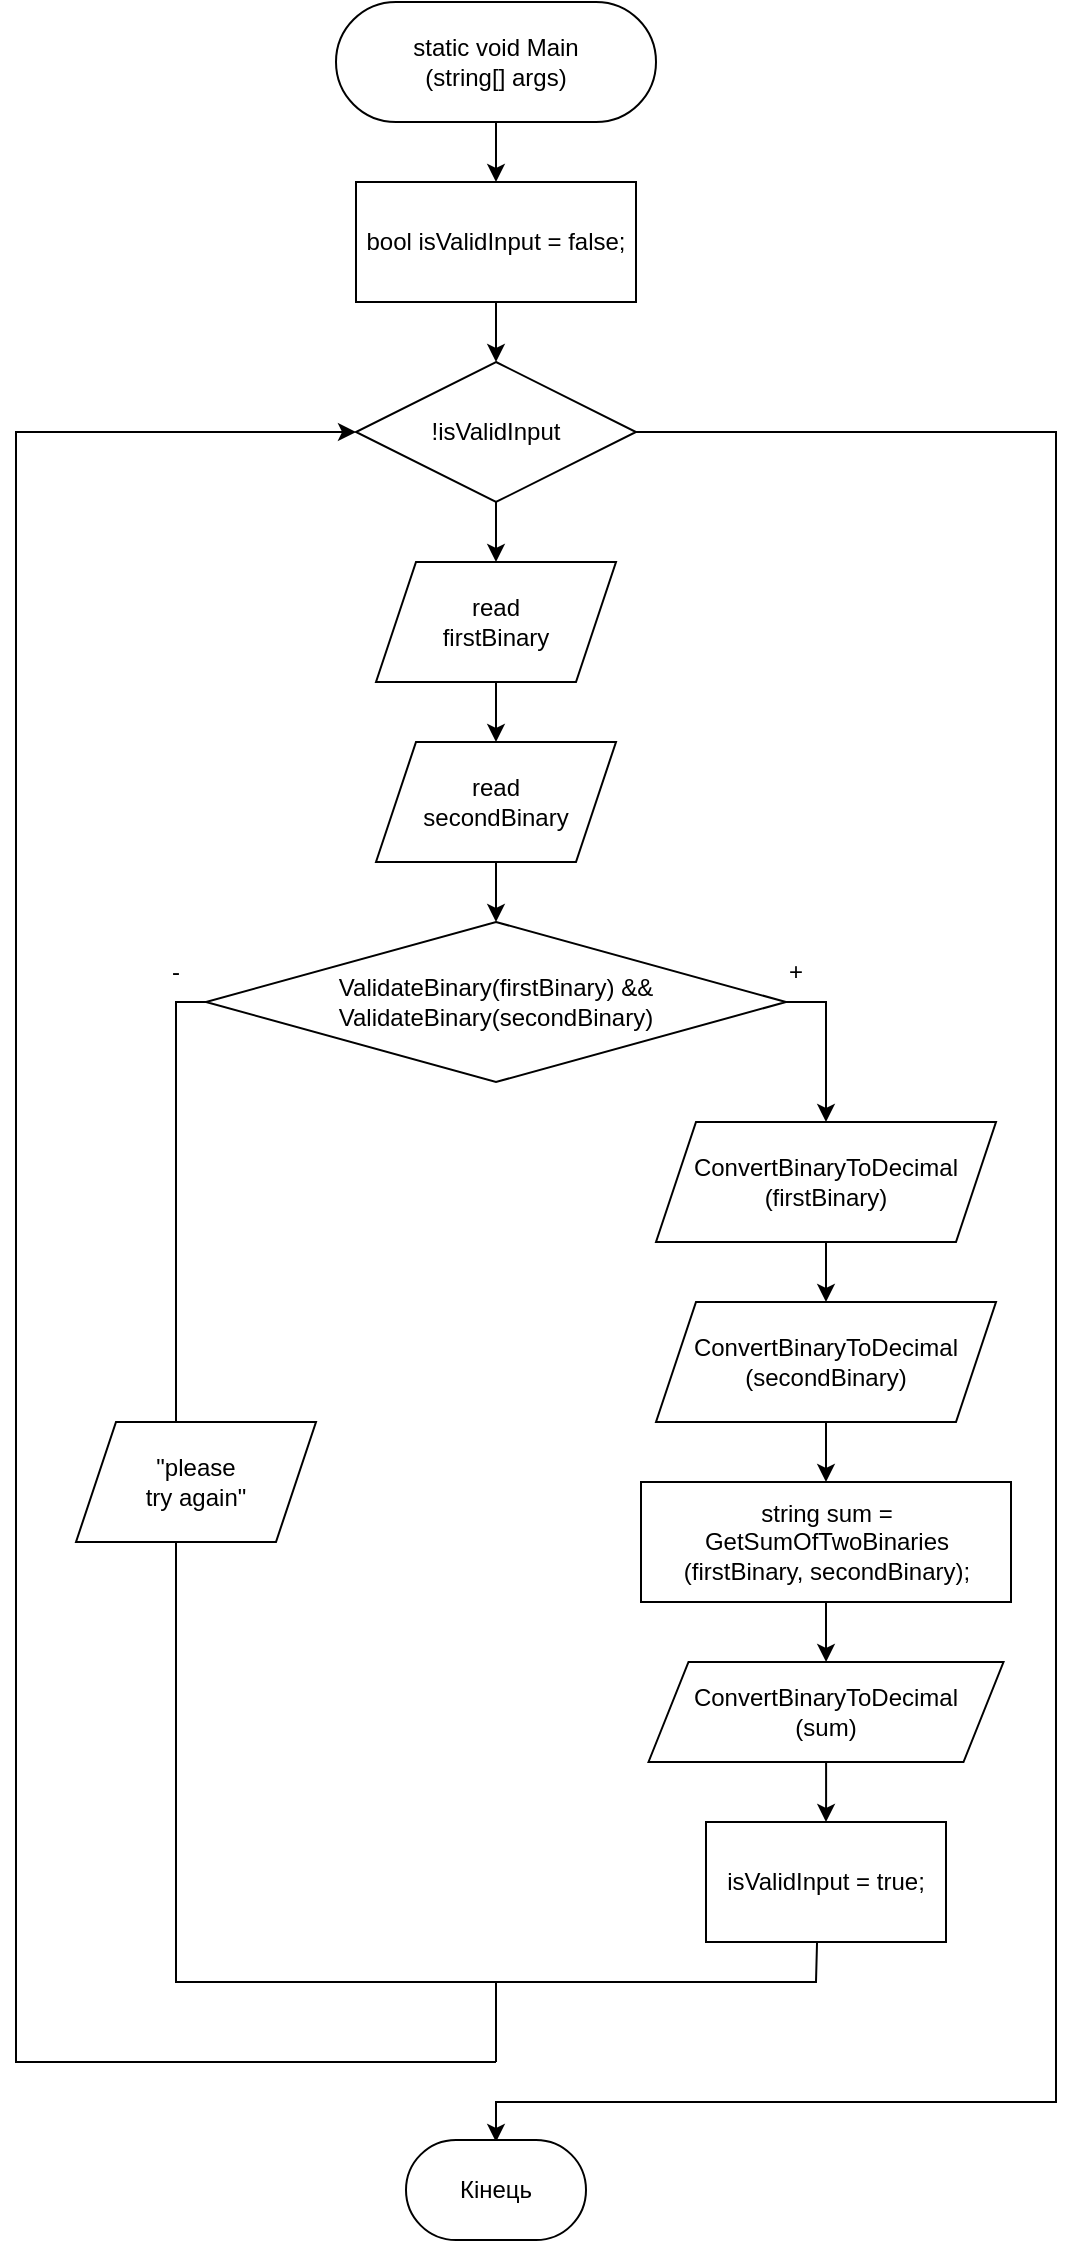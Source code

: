 <mxfile version="23.1.2" type="github" pages="4">
  <diagram name="Main" id="Dsd7RLAv_pcuICUm3pZY">
    <mxGraphModel dx="749" dy="794" grid="1" gridSize="10" guides="1" tooltips="1" connect="1" arrows="1" fold="1" page="1" pageScale="1" pageWidth="827" pageHeight="1169" math="0" shadow="0">
      <root>
        <mxCell id="0" />
        <mxCell id="1" parent="0" />
        <mxCell id="XtPb_uPrOXqXumH3GKZ6-13" style="edgeStyle=orthogonalEdgeStyle;rounded=0;orthogonalLoop=1;jettySize=auto;html=1;entryX=0.5;entryY=0;entryDx=0;entryDy=0;" edge="1" parent="1" source="XtPb_uPrOXqXumH3GKZ6-1" target="XtPb_uPrOXqXumH3GKZ6-3">
          <mxGeometry relative="1" as="geometry" />
        </mxCell>
        <mxCell id="XtPb_uPrOXqXumH3GKZ6-1" value="static void Main&lt;br&gt;(string[] args)" style="rounded=1;whiteSpace=wrap;html=1;arcSize=50;" vertex="1" parent="1">
          <mxGeometry x="360" y="50" width="160" height="60" as="geometry" />
        </mxCell>
        <mxCell id="XtPb_uPrOXqXumH3GKZ6-14" style="edgeStyle=orthogonalEdgeStyle;rounded=0;orthogonalLoop=1;jettySize=auto;html=1;" edge="1" parent="1" source="XtPb_uPrOXqXumH3GKZ6-3" target="XtPb_uPrOXqXumH3GKZ6-4">
          <mxGeometry relative="1" as="geometry" />
        </mxCell>
        <mxCell id="XtPb_uPrOXqXumH3GKZ6-3" value="bool isValidInput = false;" style="rounded=0;whiteSpace=wrap;html=1;" vertex="1" parent="1">
          <mxGeometry x="370" y="140" width="140" height="60" as="geometry" />
        </mxCell>
        <mxCell id="XtPb_uPrOXqXumH3GKZ6-15" style="edgeStyle=orthogonalEdgeStyle;rounded=0;orthogonalLoop=1;jettySize=auto;html=1;" edge="1" parent="1" source="XtPb_uPrOXqXumH3GKZ6-4" target="XtPb_uPrOXqXumH3GKZ6-5">
          <mxGeometry relative="1" as="geometry" />
        </mxCell>
        <mxCell id="XtPb_uPrOXqXumH3GKZ6-4" value="!isValidInput" style="rhombus;whiteSpace=wrap;html=1;" vertex="1" parent="1">
          <mxGeometry x="370" y="230" width="140" height="70" as="geometry" />
        </mxCell>
        <mxCell id="XtPb_uPrOXqXumH3GKZ6-16" style="edgeStyle=orthogonalEdgeStyle;rounded=0;orthogonalLoop=1;jettySize=auto;html=1;" edge="1" parent="1" source="XtPb_uPrOXqXumH3GKZ6-5" target="XtPb_uPrOXqXumH3GKZ6-6">
          <mxGeometry relative="1" as="geometry" />
        </mxCell>
        <mxCell id="XtPb_uPrOXqXumH3GKZ6-5" value="read&lt;br&gt;firstBinary" style="shape=parallelogram;perimeter=parallelogramPerimeter;whiteSpace=wrap;html=1;fixedSize=1;" vertex="1" parent="1">
          <mxGeometry x="380" y="330" width="120" height="60" as="geometry" />
        </mxCell>
        <mxCell id="XtPb_uPrOXqXumH3GKZ6-17" style="edgeStyle=orthogonalEdgeStyle;rounded=0;orthogonalLoop=1;jettySize=auto;html=1;" edge="1" parent="1" source="XtPb_uPrOXqXumH3GKZ6-6" target="XtPb_uPrOXqXumH3GKZ6-7">
          <mxGeometry relative="1" as="geometry" />
        </mxCell>
        <mxCell id="XtPb_uPrOXqXumH3GKZ6-6" value="read&lt;br&gt;secondBinary" style="shape=parallelogram;perimeter=parallelogramPerimeter;whiteSpace=wrap;html=1;fixedSize=1;" vertex="1" parent="1">
          <mxGeometry x="380" y="420" width="120" height="60" as="geometry" />
        </mxCell>
        <mxCell id="XtPb_uPrOXqXumH3GKZ6-18" style="edgeStyle=orthogonalEdgeStyle;rounded=0;orthogonalLoop=1;jettySize=auto;html=1;entryX=0.5;entryY=0;entryDx=0;entryDy=0;" edge="1" parent="1" source="XtPb_uPrOXqXumH3GKZ6-7" target="XtPb_uPrOXqXumH3GKZ6-8">
          <mxGeometry relative="1" as="geometry">
            <Array as="points">
              <mxPoint x="605" y="550" />
            </Array>
          </mxGeometry>
        </mxCell>
        <mxCell id="XtPb_uPrOXqXumH3GKZ6-7" value="ValidateBinary(firstBinary) &amp;amp;&amp;amp; ValidateBinary(secondBinary)" style="rhombus;whiteSpace=wrap;html=1;" vertex="1" parent="1">
          <mxGeometry x="295" y="510" width="290" height="80" as="geometry" />
        </mxCell>
        <mxCell id="XtPb_uPrOXqXumH3GKZ6-19" style="edgeStyle=orthogonalEdgeStyle;rounded=0;orthogonalLoop=1;jettySize=auto;html=1;" edge="1" parent="1" source="XtPb_uPrOXqXumH3GKZ6-8" target="XtPb_uPrOXqXumH3GKZ6-9">
          <mxGeometry relative="1" as="geometry" />
        </mxCell>
        <mxCell id="XtPb_uPrOXqXumH3GKZ6-8" value="ConvertBinaryToDecimal&lt;br&gt;(firstBinary)" style="shape=parallelogram;perimeter=parallelogramPerimeter;whiteSpace=wrap;html=1;fixedSize=1;" vertex="1" parent="1">
          <mxGeometry x="520" y="610" width="170" height="60" as="geometry" />
        </mxCell>
        <mxCell id="XtPb_uPrOXqXumH3GKZ6-20" style="edgeStyle=orthogonalEdgeStyle;rounded=0;orthogonalLoop=1;jettySize=auto;html=1;" edge="1" parent="1" source="XtPb_uPrOXqXumH3GKZ6-9" target="XtPb_uPrOXqXumH3GKZ6-10">
          <mxGeometry relative="1" as="geometry" />
        </mxCell>
        <mxCell id="XtPb_uPrOXqXumH3GKZ6-9" value="ConvertBinaryToDecimal&lt;br&gt;(secondBinary)" style="shape=parallelogram;perimeter=parallelogramPerimeter;whiteSpace=wrap;html=1;fixedSize=1;" vertex="1" parent="1">
          <mxGeometry x="520" y="700" width="170" height="60" as="geometry" />
        </mxCell>
        <mxCell id="XtPb_uPrOXqXumH3GKZ6-21" style="edgeStyle=orthogonalEdgeStyle;rounded=0;orthogonalLoop=1;jettySize=auto;html=1;" edge="1" parent="1" source="XtPb_uPrOXqXumH3GKZ6-10" target="XtPb_uPrOXqXumH3GKZ6-11">
          <mxGeometry relative="1" as="geometry" />
        </mxCell>
        <mxCell id="XtPb_uPrOXqXumH3GKZ6-10" value="string sum = GetSumOfTwoBinaries&lt;br&gt;(firstBinary, secondBinary);" style="rounded=0;whiteSpace=wrap;html=1;" vertex="1" parent="1">
          <mxGeometry x="512.5" y="790" width="185" height="60" as="geometry" />
        </mxCell>
        <mxCell id="XtPb_uPrOXqXumH3GKZ6-22" style="edgeStyle=orthogonalEdgeStyle;rounded=0;orthogonalLoop=1;jettySize=auto;html=1;" edge="1" parent="1" source="XtPb_uPrOXqXumH3GKZ6-11" target="XtPb_uPrOXqXumH3GKZ6-12">
          <mxGeometry relative="1" as="geometry" />
        </mxCell>
        <mxCell id="XtPb_uPrOXqXumH3GKZ6-11" value="ConvertBinaryToDecimal&lt;br&gt;(sum)" style="shape=parallelogram;perimeter=parallelogramPerimeter;whiteSpace=wrap;html=1;fixedSize=1;" vertex="1" parent="1">
          <mxGeometry x="516.25" y="880" width="177.5" height="50" as="geometry" />
        </mxCell>
        <mxCell id="XtPb_uPrOXqXumH3GKZ6-24" value="" style="endArrow=classic;html=1;rounded=0;entryX=0;entryY=0.5;entryDx=0;entryDy=0;" edge="1" parent="1" target="XtPb_uPrOXqXumH3GKZ6-4">
          <mxGeometry width="50" height="50" relative="1" as="geometry">
            <mxPoint x="440" y="1080" as="sourcePoint" />
            <mxPoint x="410" y="450" as="targetPoint" />
            <Array as="points">
              <mxPoint x="200" y="1080" />
              <mxPoint x="200" y="265" />
            </Array>
          </mxGeometry>
        </mxCell>
        <mxCell id="XtPb_uPrOXqXumH3GKZ6-27" value="" style="endArrow=none;html=1;rounded=0;entryX=0.463;entryY=0.977;entryDx=0;entryDy=0;entryPerimeter=0;" edge="1" parent="1" target="XtPb_uPrOXqXumH3GKZ6-12">
          <mxGeometry width="50" height="50" relative="1" as="geometry">
            <mxPoint x="440" y="1080" as="sourcePoint" />
            <mxPoint x="410" y="830" as="targetPoint" />
            <Array as="points">
              <mxPoint x="440" y="1040" />
              <mxPoint x="600" y="1040" />
            </Array>
          </mxGeometry>
        </mxCell>
        <mxCell id="XtPb_uPrOXqXumH3GKZ6-12" value="isValidInput = true;" style="rounded=0;whiteSpace=wrap;html=1;" vertex="1" parent="1">
          <mxGeometry x="545" y="960" width="120" height="60" as="geometry" />
        </mxCell>
        <mxCell id="XtPb_uPrOXqXumH3GKZ6-28" value="" style="endArrow=none;html=1;rounded=0;entryX=0;entryY=0.5;entryDx=0;entryDy=0;" edge="1" parent="1" target="XtPb_uPrOXqXumH3GKZ6-7">
          <mxGeometry width="50" height="50" relative="1" as="geometry">
            <mxPoint x="440" y="1040" as="sourcePoint" />
            <mxPoint x="500" y="810" as="targetPoint" />
            <Array as="points">
              <mxPoint x="280" y="1040" />
              <mxPoint x="280" y="550" />
            </Array>
          </mxGeometry>
        </mxCell>
        <mxCell id="XtPb_uPrOXqXumH3GKZ6-29" value="" style="endArrow=classic;html=1;rounded=0;exitX=1;exitY=0.5;exitDx=0;exitDy=0;" edge="1" parent="1" source="XtPb_uPrOXqXumH3GKZ6-4">
          <mxGeometry width="50" height="50" relative="1" as="geometry">
            <mxPoint x="820" y="770" as="sourcePoint" />
            <mxPoint x="440" y="1120" as="targetPoint" />
            <Array as="points">
              <mxPoint x="720" y="265" />
              <mxPoint x="720" y="1100" />
              <mxPoint x="440" y="1100" />
            </Array>
          </mxGeometry>
        </mxCell>
        <mxCell id="XtPb_uPrOXqXumH3GKZ6-30" value="&quot;please&lt;br&gt;try again&quot;" style="shape=parallelogram;perimeter=parallelogramPerimeter;whiteSpace=wrap;html=1;fixedSize=1;" vertex="1" parent="1">
          <mxGeometry x="230" y="760" width="120" height="60" as="geometry" />
        </mxCell>
        <mxCell id="XtPb_uPrOXqXumH3GKZ6-31" value="Кінець" style="rounded=1;whiteSpace=wrap;html=1;arcSize=50;" vertex="1" parent="1">
          <mxGeometry x="395" y="1119" width="90" height="50" as="geometry" />
        </mxCell>
        <mxCell id="XtPb_uPrOXqXumH3GKZ6-32" value="+" style="text;html=1;strokeColor=none;fillColor=none;align=center;verticalAlign=middle;whiteSpace=wrap;rounded=0;" vertex="1" parent="1">
          <mxGeometry x="560" y="520" width="60" height="30" as="geometry" />
        </mxCell>
        <mxCell id="XtPb_uPrOXqXumH3GKZ6-33" value="-" style="text;html=1;strokeColor=none;fillColor=none;align=center;verticalAlign=middle;whiteSpace=wrap;rounded=0;" vertex="1" parent="1">
          <mxGeometry x="250" y="520" width="60" height="30" as="geometry" />
        </mxCell>
      </root>
    </mxGraphModel>
  </diagram>
  <diagram id="K7MPfQddciP1HyJjwYqK" name="GetSumOfTwoBinaries">
    <mxGraphModel dx="491" dy="520" grid="1" gridSize="10" guides="1" tooltips="1" connect="1" arrows="1" fold="1" page="1" pageScale="1" pageWidth="827" pageHeight="1169" math="0" shadow="0">
      <root>
        <mxCell id="0" />
        <mxCell id="1" parent="0" />
        <mxCell id="cs9QN73lPlfBo52a3UyC-30" style="edgeStyle=orthogonalEdgeStyle;rounded=0;orthogonalLoop=1;jettySize=auto;html=1;entryX=0.5;entryY=0;entryDx=0;entryDy=0;" edge="1" parent="1" source="cs9QN73lPlfBo52a3UyC-1" target="cs9QN73lPlfBo52a3UyC-3">
          <mxGeometry relative="1" as="geometry" />
        </mxCell>
        <mxCell id="cs9QN73lPlfBo52a3UyC-1" value="static string GetSumOfTwoBinaries&lt;br&gt;(string bin1, string bin2)" style="rounded=1;whiteSpace=wrap;html=1;arcSize=50;" vertex="1" parent="1">
          <mxGeometry x="355" y="430" width="210" height="60" as="geometry" />
        </mxCell>
        <mxCell id="cs9QN73lPlfBo52a3UyC-29" style="edgeStyle=orthogonalEdgeStyle;rounded=0;orthogonalLoop=1;jettySize=auto;html=1;" edge="1" parent="1" source="cs9QN73lPlfBo52a3UyC-3" target="cs9QN73lPlfBo52a3UyC-4">
          <mxGeometry relative="1" as="geometry" />
        </mxCell>
        <mxCell id="cs9QN73lPlfBo52a3UyC-3" value="string result = &quot;&quot;;" style="rounded=0;whiteSpace=wrap;html=1;" vertex="1" parent="1">
          <mxGeometry x="400" y="510" width="120" height="50" as="geometry" />
        </mxCell>
        <mxCell id="cs9QN73lPlfBo52a3UyC-28" style="edgeStyle=orthogonalEdgeStyle;rounded=0;orthogonalLoop=1;jettySize=auto;html=1;entryX=0.5;entryY=0;entryDx=0;entryDy=0;" edge="1" parent="1" source="cs9QN73lPlfBo52a3UyC-4" target="cs9QN73lPlfBo52a3UyC-5">
          <mxGeometry relative="1" as="geometry" />
        </mxCell>
        <mxCell id="cs9QN73lPlfBo52a3UyC-4" value="int sum = 0;" style="rounded=0;whiteSpace=wrap;html=1;" vertex="1" parent="1">
          <mxGeometry x="400" y="580" width="120" height="50" as="geometry" />
        </mxCell>
        <mxCell id="cs9QN73lPlfBo52a3UyC-26" style="edgeStyle=orthogonalEdgeStyle;rounded=0;orthogonalLoop=1;jettySize=auto;html=1;" edge="1" parent="1" source="cs9QN73lPlfBo52a3UyC-5" target="cs9QN73lPlfBo52a3UyC-6">
          <mxGeometry relative="1" as="geometry" />
        </mxCell>
        <mxCell id="cs9QN73lPlfBo52a3UyC-5" value="int i = bin1.Length - 1, j = bin2.Length - 1;" style="rounded=0;whiteSpace=wrap;html=1;" vertex="1" parent="1">
          <mxGeometry x="400" y="650" width="120" height="50" as="geometry" />
        </mxCell>
        <mxCell id="cs9QN73lPlfBo52a3UyC-20" style="edgeStyle=orthogonalEdgeStyle;rounded=0;orthogonalLoop=1;jettySize=auto;html=1;" edge="1" parent="1" source="cs9QN73lPlfBo52a3UyC-6" target="cs9QN73lPlfBo52a3UyC-7">
          <mxGeometry relative="1" as="geometry" />
        </mxCell>
        <mxCell id="cs9QN73lPlfBo52a3UyC-21" style="edgeStyle=orthogonalEdgeStyle;rounded=0;orthogonalLoop=1;jettySize=auto;html=1;" edge="1" parent="1" source="cs9QN73lPlfBo52a3UyC-6">
          <mxGeometry relative="1" as="geometry">
            <mxPoint x="460" y="1210" as="targetPoint" />
            <Array as="points">
              <mxPoint x="590" y="750" />
              <mxPoint x="590" y="1190" />
              <mxPoint x="460" y="1190" />
            </Array>
          </mxGeometry>
        </mxCell>
        <mxCell id="cs9QN73lPlfBo52a3UyC-6" value="i &amp;gt;= 0 || j &amp;gt;= 0 || sum == 1" style="rhombus;whiteSpace=wrap;html=1;" vertex="1" parent="1">
          <mxGeometry x="362.5" y="720" width="195" height="60" as="geometry" />
        </mxCell>
        <mxCell id="cs9QN73lPlfBo52a3UyC-12" style="edgeStyle=orthogonalEdgeStyle;rounded=0;orthogonalLoop=1;jettySize=auto;html=1;" edge="1" parent="1" source="cs9QN73lPlfBo52a3UyC-7" target="cs9QN73lPlfBo52a3UyC-8">
          <mxGeometry relative="1" as="geometry">
            <Array as="points">
              <mxPoint x="520" y="825" />
            </Array>
          </mxGeometry>
        </mxCell>
        <mxCell id="cs9QN73lPlfBo52a3UyC-15" style="edgeStyle=orthogonalEdgeStyle;rounded=0;orthogonalLoop=1;jettySize=auto;html=1;entryX=0.5;entryY=0;entryDx=0;entryDy=0;" edge="1" parent="1" source="cs9QN73lPlfBo52a3UyC-7" target="cs9QN73lPlfBo52a3UyC-9">
          <mxGeometry relative="1" as="geometry">
            <mxPoint x="420" y="930.0" as="targetPoint" />
            <Array as="points">
              <mxPoint x="400" y="825" />
              <mxPoint x="400" y="950" />
              <mxPoint x="460" y="950" />
            </Array>
          </mxGeometry>
        </mxCell>
        <mxCell id="cs9QN73lPlfBo52a3UyC-7" value="j &amp;gt;= 0" style="rhombus;whiteSpace=wrap;html=1;" vertex="1" parent="1">
          <mxGeometry x="420" y="800" width="80" height="50" as="geometry" />
        </mxCell>
        <mxCell id="cs9QN73lPlfBo52a3UyC-16" style="edgeStyle=orthogonalEdgeStyle;rounded=0;orthogonalLoop=1;jettySize=auto;html=1;entryX=0.5;entryY=0;entryDx=0;entryDy=0;" edge="1" parent="1" source="cs9QN73lPlfBo52a3UyC-8" target="cs9QN73lPlfBo52a3UyC-9">
          <mxGeometry relative="1" as="geometry">
            <Array as="points">
              <mxPoint x="520" y="950" />
              <mxPoint x="460" y="950" />
            </Array>
          </mxGeometry>
        </mxCell>
        <mxCell id="cs9QN73lPlfBo52a3UyC-8" value="sum += bin1[i] + bin2[j] - 2 * &#39;0&#39;;" style="rounded=0;whiteSpace=wrap;html=1;" vertex="1" parent="1">
          <mxGeometry x="470" y="880" width="100" height="50" as="geometry" />
        </mxCell>
        <mxCell id="cs9QN73lPlfBo52a3UyC-17" style="edgeStyle=orthogonalEdgeStyle;rounded=0;orthogonalLoop=1;jettySize=auto;html=1;" edge="1" parent="1" source="cs9QN73lPlfBo52a3UyC-9" target="cs9QN73lPlfBo52a3UyC-10">
          <mxGeometry relative="1" as="geometry" />
        </mxCell>
        <mxCell id="cs9QN73lPlfBo52a3UyC-9" value="result = (char)(sum % 2 + &#39;0&#39;) + result;" style="rounded=0;whiteSpace=wrap;html=1;" vertex="1" parent="1">
          <mxGeometry x="395" y="980" width="130" height="50" as="geometry" />
        </mxCell>
        <mxCell id="cs9QN73lPlfBo52a3UyC-18" style="edgeStyle=orthogonalEdgeStyle;rounded=0;orthogonalLoop=1;jettySize=auto;html=1;entryX=0.5;entryY=0;entryDx=0;entryDy=0;" edge="1" parent="1" source="cs9QN73lPlfBo52a3UyC-10" target="cs9QN73lPlfBo52a3UyC-11">
          <mxGeometry relative="1" as="geometry" />
        </mxCell>
        <mxCell id="cs9QN73lPlfBo52a3UyC-10" value="sum /= 2;" style="rounded=0;whiteSpace=wrap;html=1;" vertex="1" parent="1">
          <mxGeometry x="425" y="1050" width="70" height="40" as="geometry" />
        </mxCell>
        <mxCell id="cs9QN73lPlfBo52a3UyC-19" style="edgeStyle=orthogonalEdgeStyle;rounded=0;orthogonalLoop=1;jettySize=auto;html=1;entryX=0;entryY=0.5;entryDx=0;entryDy=0;" edge="1" parent="1" source="cs9QN73lPlfBo52a3UyC-11" target="cs9QN73lPlfBo52a3UyC-6">
          <mxGeometry relative="1" as="geometry">
            <mxPoint x="320" y="920" as="targetPoint" />
            <Array as="points">
              <mxPoint x="460" y="1170" />
              <mxPoint x="343" y="1170" />
              <mxPoint x="343" y="750" />
            </Array>
          </mxGeometry>
        </mxCell>
        <mxCell id="cs9QN73lPlfBo52a3UyC-11" value="i--; j--;" style="rounded=0;whiteSpace=wrap;html=1;" vertex="1" parent="1">
          <mxGeometry x="430" y="1110" width="60" height="40" as="geometry" />
        </mxCell>
        <mxCell id="cs9QN73lPlfBo52a3UyC-25" style="edgeStyle=orthogonalEdgeStyle;rounded=0;orthogonalLoop=1;jettySize=auto;html=1;" edge="1" parent="1" source="cs9QN73lPlfBo52a3UyC-22" target="cs9QN73lPlfBo52a3UyC-23">
          <mxGeometry relative="1" as="geometry" />
        </mxCell>
        <mxCell id="cs9QN73lPlfBo52a3UyC-22" value="return result;" style="shape=parallelogram;perimeter=parallelogramPerimeter;whiteSpace=wrap;html=1;fixedSize=1;" vertex="1" parent="1">
          <mxGeometry x="410" y="1210" width="100" height="40" as="geometry" />
        </mxCell>
        <mxCell id="cs9QN73lPlfBo52a3UyC-23" value="Кінець" style="rounded=1;whiteSpace=wrap;html=1;arcSize=50;" vertex="1" parent="1">
          <mxGeometry x="415" y="1270" width="90" height="40" as="geometry" />
        </mxCell>
        <mxCell id="lVKiEtEKAn-IRhyPXfOZ-1" value="+" style="text;html=1;strokeColor=none;fillColor=none;align=center;verticalAlign=middle;whiteSpace=wrap;rounded=0;" vertex="1" parent="1">
          <mxGeometry x="480" y="800" width="60" height="30" as="geometry" />
        </mxCell>
        <mxCell id="lVKiEtEKAn-IRhyPXfOZ-2" value="-" style="text;html=1;strokeColor=none;fillColor=none;align=center;verticalAlign=middle;whiteSpace=wrap;rounded=0;" vertex="1" parent="1">
          <mxGeometry x="380" y="800" width="60" height="30" as="geometry" />
        </mxCell>
      </root>
    </mxGraphModel>
  </diagram>
  <diagram id="dA5d60yn7G1oieywjpHx" name="ConvertBinaryToDecimal">
    <mxGraphModel dx="619" dy="656" grid="1" gridSize="10" guides="1" tooltips="1" connect="1" arrows="1" fold="1" page="1" pageScale="1" pageWidth="827" pageHeight="1169" math="0" shadow="0">
      <root>
        <mxCell id="0" />
        <mxCell id="1" parent="0" />
        <mxCell id="Q9wlqY51jLbSRvyxo9Mc-7" style="edgeStyle=orthogonalEdgeStyle;rounded=0;orthogonalLoop=1;jettySize=auto;html=1;" edge="1" parent="1" source="Q9wlqY51jLbSRvyxo9Mc-1" target="Q9wlqY51jLbSRvyxo9Mc-3">
          <mxGeometry relative="1" as="geometry" />
        </mxCell>
        <mxCell id="Q9wlqY51jLbSRvyxo9Mc-12" style="edgeStyle=orthogonalEdgeStyle;rounded=0;orthogonalLoop=1;jettySize=auto;html=1;exitX=1;exitY=0.5;exitDx=0;exitDy=0;" edge="1" parent="1" source="Q9wlqY51jLbSRvyxo9Mc-4" target="Q9wlqY51jLbSRvyxo9Mc-13">
          <mxGeometry relative="1" as="geometry">
            <mxPoint x="460" y="880" as="targetPoint" />
            <Array as="points">
              <mxPoint x="540" y="595" />
              <mxPoint x="540" y="780" />
              <mxPoint x="400" y="780" />
            </Array>
          </mxGeometry>
        </mxCell>
        <mxCell id="Q9wlqY51jLbSRvyxo9Mc-1" value="static int ConvertBinaryToDecimal&lt;br&gt;(string binary)" style="rounded=1;whiteSpace=wrap;html=1;arcSize=50;" vertex="1" parent="1">
          <mxGeometry x="300" y="360" width="200" height="60" as="geometry" />
        </mxCell>
        <mxCell id="Q9wlqY51jLbSRvyxo9Mc-8" style="edgeStyle=orthogonalEdgeStyle;rounded=0;orthogonalLoop=1;jettySize=auto;html=1;" edge="1" parent="1" source="Q9wlqY51jLbSRvyxo9Mc-3" target="Q9wlqY51jLbSRvyxo9Mc-4">
          <mxGeometry relative="1" as="geometry" />
        </mxCell>
        <mxCell id="Q9wlqY51jLbSRvyxo9Mc-3" value="int result = 0;" style="rounded=0;whiteSpace=wrap;html=1;" vertex="1" parent="1">
          <mxGeometry x="340" y="460" width="120" height="60" as="geometry" />
        </mxCell>
        <mxCell id="Q9wlqY51jLbSRvyxo9Mc-9" value="" style="edgeStyle=orthogonalEdgeStyle;rounded=0;orthogonalLoop=1;jettySize=auto;html=1;" edge="1" parent="1" source="Q9wlqY51jLbSRvyxo9Mc-4" target="Q9wlqY51jLbSRvyxo9Mc-5">
          <mxGeometry relative="1" as="geometry" />
        </mxCell>
        <mxCell id="Q9wlqY51jLbSRvyxo9Mc-4" value="for (int i = 0; i &amp;lt; binary.Length; i++)" style="shape=hexagon;perimeter=hexagonPerimeter2;whiteSpace=wrap;html=1;fixedSize=1;" vertex="1" parent="1">
          <mxGeometry x="280" y="560" width="240" height="70" as="geometry" />
        </mxCell>
        <mxCell id="Q9wlqY51jLbSRvyxo9Mc-10" style="edgeStyle=orthogonalEdgeStyle;rounded=0;orthogonalLoop=1;jettySize=auto;html=1;entryX=0;entryY=0.5;entryDx=0;entryDy=0;" edge="1" parent="1" source="Q9wlqY51jLbSRvyxo9Mc-5" target="Q9wlqY51jLbSRvyxo9Mc-4">
          <mxGeometry relative="1" as="geometry">
            <Array as="points">
              <mxPoint x="400" y="760" />
              <mxPoint x="270" y="760" />
              <mxPoint x="270" y="595" />
            </Array>
          </mxGeometry>
        </mxCell>
        <mxCell id="Q9wlqY51jLbSRvyxo9Mc-5" value="result += ((int)binary[i] - 48) * (int)Math.Pow(2, binary.Length - 1 - i);" style="rounded=0;whiteSpace=wrap;html=1;" vertex="1" parent="1">
          <mxGeometry x="290" y="670" width="220" height="60" as="geometry" />
        </mxCell>
        <mxCell id="Q9wlqY51jLbSRvyxo9Mc-13" value="Кінець" style="rounded=1;whiteSpace=wrap;html=1;arcSize=50;" vertex="1" parent="1">
          <mxGeometry x="340" y="810" width="120" height="60" as="geometry" />
        </mxCell>
      </root>
    </mxGraphModel>
  </diagram>
  <diagram id="e9mRIB76fHOE09agXKGF" name="ValidateBinary">
    <mxGraphModel dx="838" dy="887" grid="1" gridSize="10" guides="1" tooltips="1" connect="1" arrows="1" fold="1" page="1" pageScale="1" pageWidth="827" pageHeight="1169" math="0" shadow="0">
      <root>
        <mxCell id="0" />
        <mxCell id="1" parent="0" />
        <mxCell id="8chHrjpGg_N8nnEKVJpg-10" style="edgeStyle=orthogonalEdgeStyle;rounded=0;orthogonalLoop=1;jettySize=auto;html=1;" edge="1" parent="1" source="8chHrjpGg_N8nnEKVJpg-1" target="8chHrjpGg_N8nnEKVJpg-2">
          <mxGeometry relative="1" as="geometry" />
        </mxCell>
        <mxCell id="8chHrjpGg_N8nnEKVJpg-1" value="static bool ValidateBinary&lt;br&gt;(string binary)" style="rounded=1;whiteSpace=wrap;html=1;arcSize=50;" vertex="1" parent="1">
          <mxGeometry x="280" y="310" width="240" height="50" as="geometry" />
        </mxCell>
        <mxCell id="8chHrjpGg_N8nnEKVJpg-11" style="edgeStyle=orthogonalEdgeStyle;rounded=0;orthogonalLoop=1;jettySize=auto;html=1;" edge="1" parent="1" source="8chHrjpGg_N8nnEKVJpg-2" target="8chHrjpGg_N8nnEKVJpg-3">
          <mxGeometry relative="1" as="geometry" />
        </mxCell>
        <mxCell id="8chHrjpGg_N8nnEKVJpg-15" style="edgeStyle=orthogonalEdgeStyle;rounded=0;orthogonalLoop=1;jettySize=auto;html=1;" edge="1" parent="1" source="8chHrjpGg_N8nnEKVJpg-2">
          <mxGeometry relative="1" as="geometry">
            <mxPoint x="400" y="1122" as="targetPoint" />
            <Array as="points">
              <mxPoint x="711" y="430" />
              <mxPoint x="711" y="1050" />
              <mxPoint x="400" y="1050" />
            </Array>
          </mxGeometry>
        </mxCell>
        <mxCell id="8chHrjpGg_N8nnEKVJpg-2" value="for (int i = 0; i &amp;lt; binary.Length; i++)" style="shape=hexagon;perimeter=hexagonPerimeter2;whiteSpace=wrap;html=1;fixedSize=1;" vertex="1" parent="1">
          <mxGeometry x="280" y="400" width="240" height="60" as="geometry" />
        </mxCell>
        <mxCell id="8chHrjpGg_N8nnEKVJpg-8" style="edgeStyle=orthogonalEdgeStyle;rounded=0;orthogonalLoop=1;jettySize=auto;html=1;" edge="1" parent="1" source="8chHrjpGg_N8nnEKVJpg-3">
          <mxGeometry relative="1" as="geometry">
            <mxPoint x="550" y="630" as="targetPoint" />
          </mxGeometry>
        </mxCell>
        <mxCell id="8chHrjpGg_N8nnEKVJpg-13" style="edgeStyle=orthogonalEdgeStyle;rounded=0;orthogonalLoop=1;jettySize=auto;html=1;entryX=0.5;entryY=0;entryDx=0;entryDy=0;" edge="1" parent="1" source="8chHrjpGg_N8nnEKVJpg-3" target="8chHrjpGg_N8nnEKVJpg-4">
          <mxGeometry relative="1" as="geometry">
            <Array as="points">
              <mxPoint x="250" y="545" />
              <mxPoint x="250" y="750" />
              <mxPoint x="400" y="750" />
            </Array>
          </mxGeometry>
        </mxCell>
        <mxCell id="8chHrjpGg_N8nnEKVJpg-3" value="binary.Length != 7" style="rhombus;whiteSpace=wrap;html=1;" vertex="1" parent="1">
          <mxGeometry x="305" y="505" width="190" height="80" as="geometry" />
        </mxCell>
        <mxCell id="8chHrjpGg_N8nnEKVJpg-12" style="edgeStyle=orthogonalEdgeStyle;rounded=0;orthogonalLoop=1;jettySize=auto;html=1;entryX=0.5;entryY=0;entryDx=0;entryDy=0;" edge="1" parent="1" source="8chHrjpGg_N8nnEKVJpg-4" target="8chHrjpGg_N8nnEKVJpg-7">
          <mxGeometry relative="1" as="geometry">
            <Array as="points">
              <mxPoint x="550" y="890" />
            </Array>
          </mxGeometry>
        </mxCell>
        <mxCell id="8chHrjpGg_N8nnEKVJpg-4" value="binary[i] != &#39;0&#39; &amp;amp;&amp;amp; binary[i] != &#39;1&#39;" style="rhombus;whiteSpace=wrap;html=1;" vertex="1" parent="1">
          <mxGeometry x="295" y="850" width="210" height="80" as="geometry" />
        </mxCell>
        <mxCell id="8chHrjpGg_N8nnEKVJpg-9" style="edgeStyle=orthogonalEdgeStyle;rounded=0;orthogonalLoop=1;jettySize=auto;html=1;" edge="1" parent="1" source="8chHrjpGg_N8nnEKVJpg-5" target="8chHrjpGg_N8nnEKVJpg-6">
          <mxGeometry relative="1" as="geometry" />
        </mxCell>
        <mxCell id="8chHrjpGg_N8nnEKVJpg-5" value="Console.WriteLine&lt;br&gt;(&quot;That length is not 7&quot;);" style="shape=parallelogram;perimeter=parallelogramPerimeter;whiteSpace=wrap;html=1;fixedSize=1;" vertex="1" parent="1">
          <mxGeometry x="470" y="630" width="160" height="60" as="geometry" />
        </mxCell>
        <mxCell id="8chHrjpGg_N8nnEKVJpg-6" value="return false;" style="shape=parallelogram;perimeter=parallelogramPerimeter;whiteSpace=wrap;html=1;fixedSize=1;" vertex="1" parent="1">
          <mxGeometry x="470" y="740" width="160" height="60" as="geometry" />
        </mxCell>
        <mxCell id="8chHrjpGg_N8nnEKVJpg-7" value="return false;" style="shape=parallelogram;perimeter=parallelogramPerimeter;whiteSpace=wrap;html=1;fixedSize=1;" vertex="1" parent="1">
          <mxGeometry x="470" y="960" width="160" height="60" as="geometry" />
        </mxCell>
        <mxCell id="8chHrjpGg_N8nnEKVJpg-18" value="" style="endArrow=classic;html=1;rounded=0;entryX=0;entryY=0.5;entryDx=0;entryDy=0;exitX=0;exitY=0.5;exitDx=0;exitDy=0;" edge="1" parent="1" source="8chHrjpGg_N8nnEKVJpg-4" target="8chHrjpGg_N8nnEKVJpg-2">
          <mxGeometry width="50" height="50" relative="1" as="geometry">
            <mxPoint x="250" y="1000" as="sourcePoint" />
            <mxPoint x="430" y="750" as="targetPoint" />
            <Array as="points">
              <mxPoint x="250" y="890" />
              <mxPoint x="220" y="890" />
              <mxPoint x="200" y="890" />
              <mxPoint x="200" y="430" />
            </Array>
          </mxGeometry>
        </mxCell>
        <mxCell id="8chHrjpGg_N8nnEKVJpg-19" value="" style="endArrow=none;html=1;rounded=0;entryX=1;entryY=0.5;entryDx=0;entryDy=0;" edge="1" parent="1" target="8chHrjpGg_N8nnEKVJpg-6">
          <mxGeometry width="50" height="50" relative="1" as="geometry">
            <mxPoint x="670" y="1050" as="sourcePoint" />
            <mxPoint x="390" y="920" as="targetPoint" />
            <Array as="points">
              <mxPoint x="670" y="770" />
            </Array>
          </mxGeometry>
        </mxCell>
        <mxCell id="8chHrjpGg_N8nnEKVJpg-20" value="" style="endArrow=none;html=1;rounded=0;entryX=0.5;entryY=1;entryDx=0;entryDy=0;" edge="1" parent="1" target="8chHrjpGg_N8nnEKVJpg-7">
          <mxGeometry width="50" height="50" relative="1" as="geometry">
            <mxPoint x="550" y="1050" as="sourcePoint" />
            <mxPoint x="510" y="990" as="targetPoint" />
          </mxGeometry>
        </mxCell>
        <mxCell id="8chHrjpGg_N8nnEKVJpg-21" value="Кінець" style="rounded=1;whiteSpace=wrap;html=1;arcSize=50;" vertex="1" parent="1">
          <mxGeometry x="345" y="1119" width="110" height="50" as="geometry" />
        </mxCell>
        <mxCell id="8chHrjpGg_N8nnEKVJpg-22" value="+" style="text;html=1;strokeColor=none;fillColor=none;align=center;verticalAlign=middle;whiteSpace=wrap;rounded=0;" vertex="1" parent="1">
          <mxGeometry x="495" y="510" width="60" height="30" as="geometry" />
        </mxCell>
        <mxCell id="8chHrjpGg_N8nnEKVJpg-23" value="+" style="text;html=1;strokeColor=none;fillColor=none;align=center;verticalAlign=middle;whiteSpace=wrap;rounded=0;" vertex="1" parent="1">
          <mxGeometry x="505" y="860" width="60" height="30" as="geometry" />
        </mxCell>
        <mxCell id="8chHrjpGg_N8nnEKVJpg-24" value="-" style="text;html=1;strokeColor=none;fillColor=none;align=center;verticalAlign=middle;whiteSpace=wrap;rounded=0;" vertex="1" parent="1">
          <mxGeometry x="235" y="860" width="60" height="30" as="geometry" />
        </mxCell>
        <mxCell id="8chHrjpGg_N8nnEKVJpg-25" value="-" style="text;html=1;strokeColor=none;fillColor=none;align=center;verticalAlign=middle;whiteSpace=wrap;rounded=0;" vertex="1" parent="1">
          <mxGeometry x="245" y="510" width="60" height="30" as="geometry" />
        </mxCell>
        <mxCell id="Ekr0llX9_FUDVhqKkxQk-1" value="return true;" style="shape=parallelogram;perimeter=parallelogramPerimeter;whiteSpace=wrap;html=1;fixedSize=1;" vertex="1" parent="1">
          <mxGeometry x="650" y="690" width="120" height="60" as="geometry" />
        </mxCell>
      </root>
    </mxGraphModel>
  </diagram>
</mxfile>
